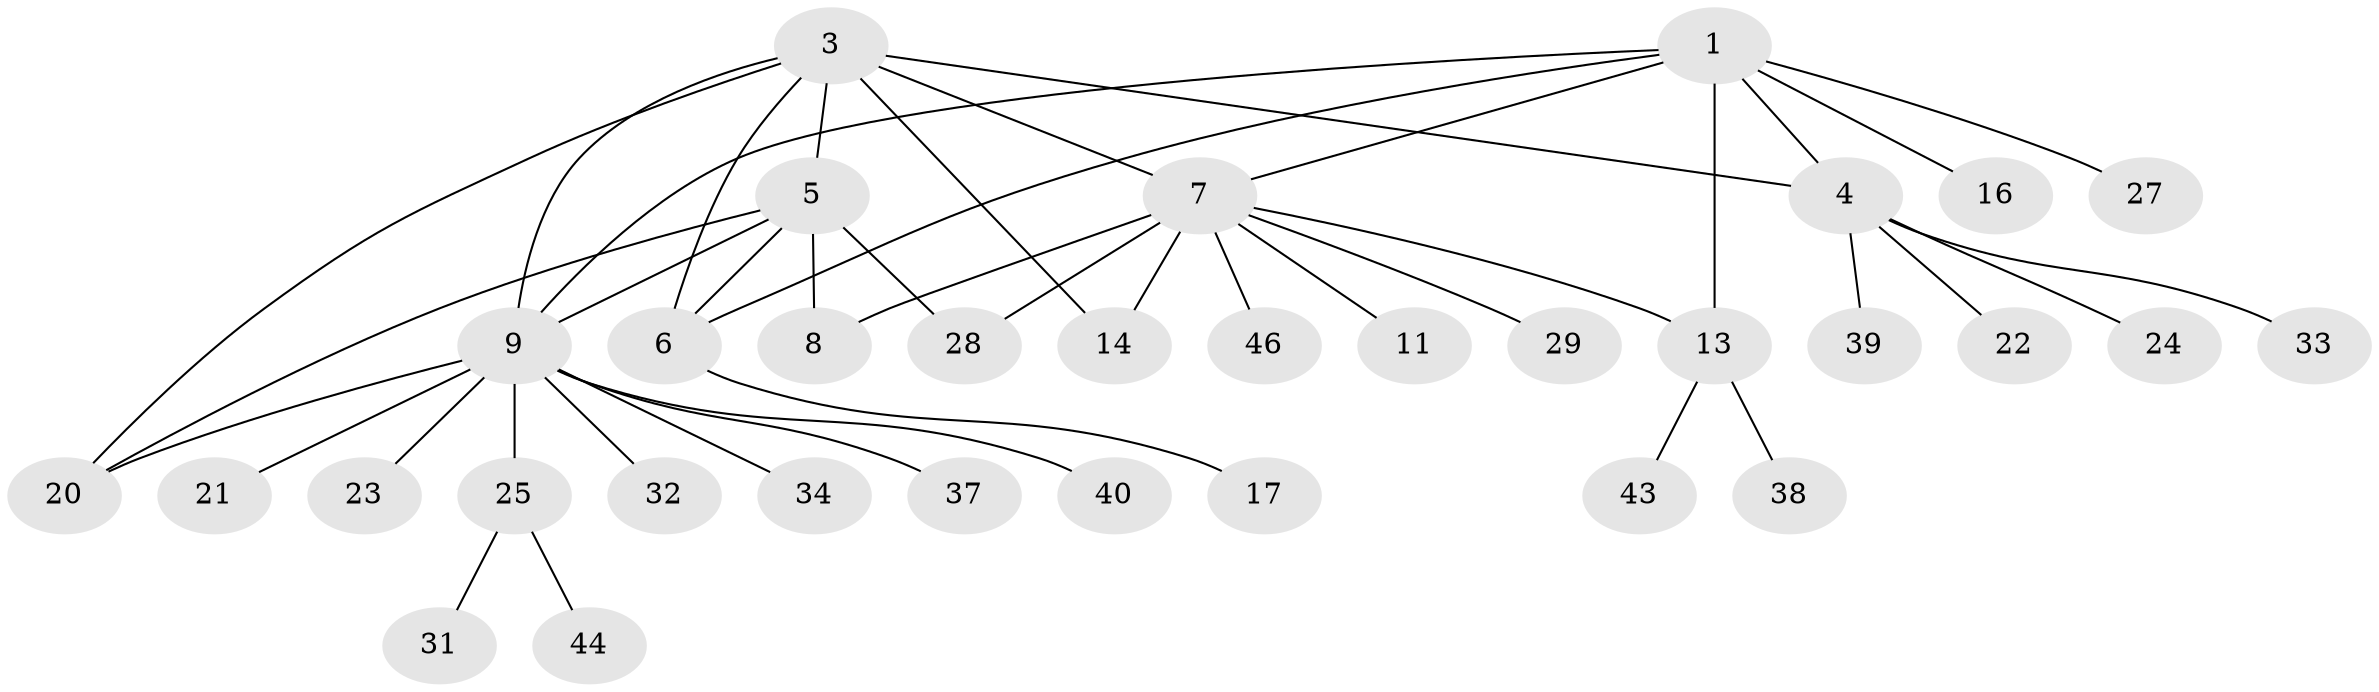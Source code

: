 // original degree distribution, {4: 0.08333333333333333, 5: 0.0625, 6: 0.041666666666666664, 10: 0.020833333333333332, 2: 0.2916666666666667, 12: 0.020833333333333332, 1: 0.4583333333333333, 3: 0.020833333333333332}
// Generated by graph-tools (version 1.1) at 2025/11/02/27/25 16:11:37]
// undirected, 33 vertices, 43 edges
graph export_dot {
graph [start="1"]
  node [color=gray90,style=filled];
  1 [super="+2"];
  3 [super="+10"];
  4 [super="+19"];
  5 [super="+36"];
  6;
  7 [super="+12"];
  8;
  9 [super="+47"];
  11 [super="+15"];
  13 [super="+45"];
  14 [super="+18"];
  16;
  17 [super="+48"];
  20 [super="+41"];
  21;
  22;
  23;
  24;
  25 [super="+26"];
  27 [super="+42"];
  28;
  29 [super="+30"];
  31;
  32;
  33 [super="+35"];
  34;
  37;
  38;
  39;
  40;
  43;
  44;
  46;
  1 -- 4;
  1 -- 6;
  1 -- 13;
  1 -- 16;
  1 -- 7;
  1 -- 9;
  1 -- 27;
  3 -- 4;
  3 -- 5;
  3 -- 7 [weight=2];
  3 -- 20;
  3 -- 6;
  3 -- 9;
  3 -- 14;
  4 -- 22;
  4 -- 33;
  4 -- 39;
  4 -- 24;
  5 -- 6;
  5 -- 8;
  5 -- 28;
  5 -- 20;
  5 -- 9;
  6 -- 17;
  7 -- 8;
  7 -- 11;
  7 -- 14;
  7 -- 28;
  7 -- 46;
  7 -- 29;
  7 -- 13;
  9 -- 20;
  9 -- 21;
  9 -- 23;
  9 -- 25;
  9 -- 32;
  9 -- 34;
  9 -- 37;
  9 -- 40;
  13 -- 38;
  13 -- 43;
  25 -- 31;
  25 -- 44;
}
